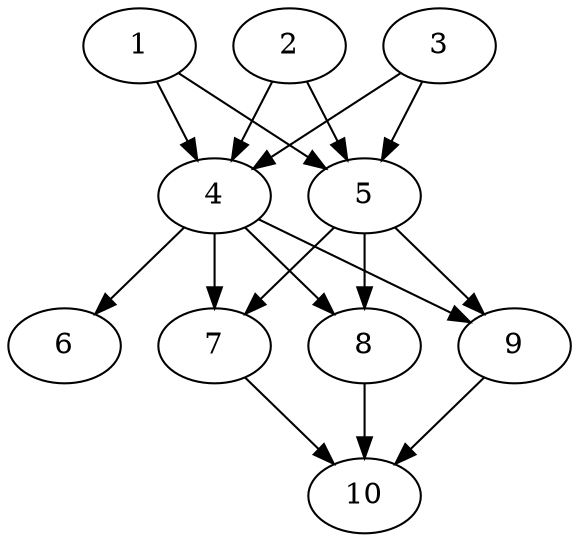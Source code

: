 // DAG automatically generated by daggen at Tue Aug  6 16:21:19 2019
// ./daggen --dot -n 10 --ccr 0.3 --fat 0.7 --regular 0.5 --density 0.9 --mindata 5242880 --maxdata 52428800 
digraph G {
  1 [size="94460587", alpha="0.12", expect_size="28338176"] 
  1 -> 4 [size ="28338176"]
  1 -> 5 [size ="28338176"]
  2 [size="32310613", alpha="0.14", expect_size="9693184"] 
  2 -> 4 [size ="9693184"]
  2 -> 5 [size ="9693184"]
  3 [size="80387413", alpha="0.11", expect_size="24116224"] 
  3 -> 4 [size ="24116224"]
  3 -> 5 [size ="24116224"]
  4 [size="146223787", alpha="0.05", expect_size="43867136"] 
  4 -> 6 [size ="43867136"]
  4 -> 7 [size ="43867136"]
  4 -> 8 [size ="43867136"]
  4 -> 9 [size ="43867136"]
  5 [size="106035200", alpha="0.19", expect_size="31810560"] 
  5 -> 7 [size ="31810560"]
  5 -> 8 [size ="31810560"]
  5 -> 9 [size ="31810560"]
  6 [size="128655360", alpha="0.03", expect_size="38596608"] 
  7 [size="125224960", alpha="0.18", expect_size="37567488"] 
  7 -> 10 [size ="37567488"]
  8 [size="117527893", alpha="0.14", expect_size="35258368"] 
  8 -> 10 [size ="35258368"]
  9 [size="156928000", alpha="0.06", expect_size="47078400"] 
  9 -> 10 [size ="47078400"]
  10 [size="22920533", alpha="0.13", expect_size="6876160"] 
}
